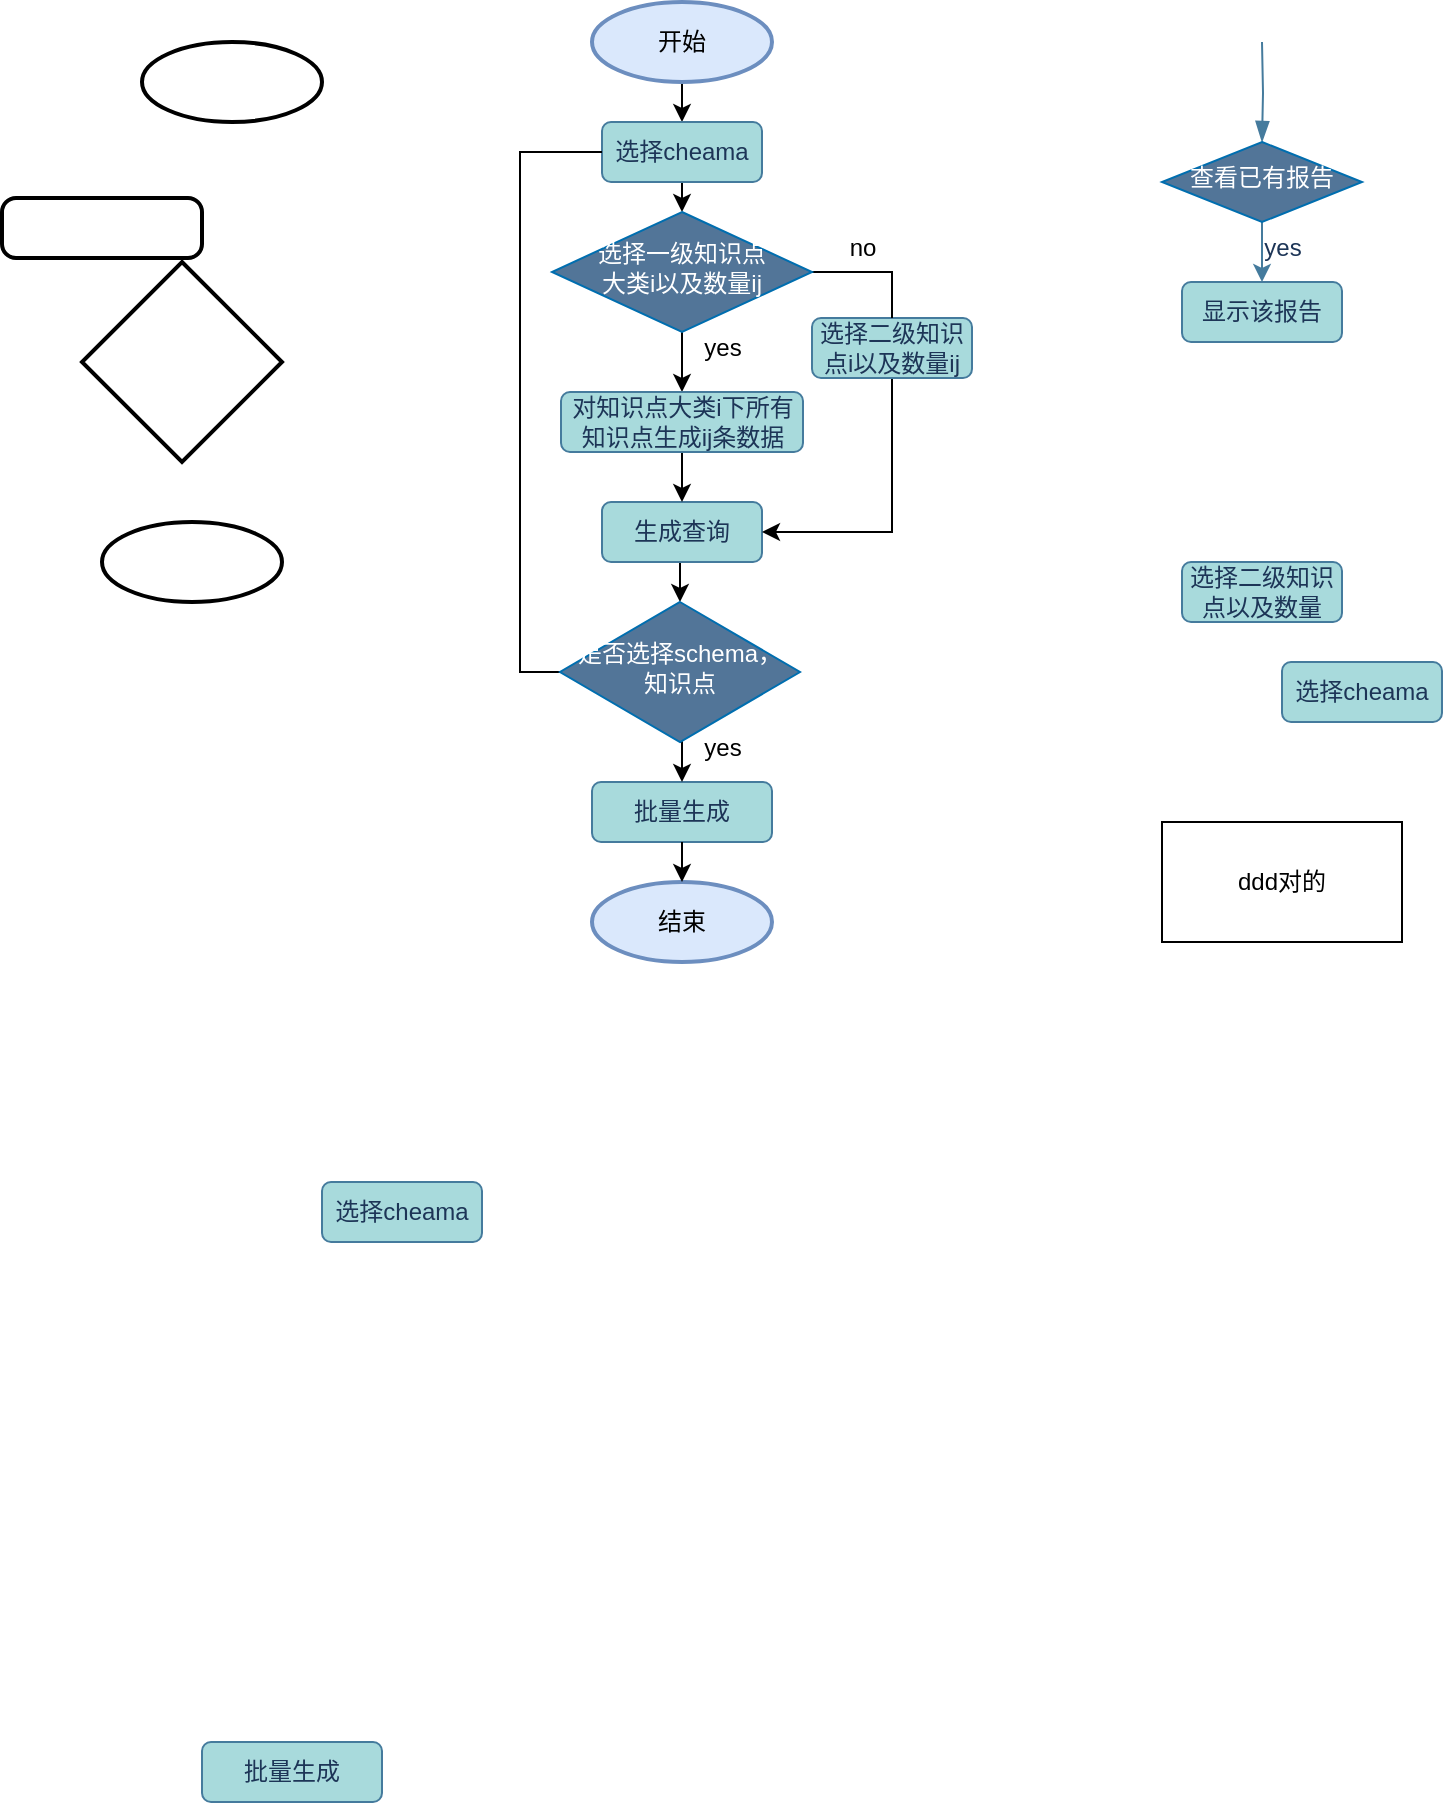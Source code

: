 <mxfile version="26.2.1">
  <diagram id="C5RBs43oDa-KdzZeNtuy" name="Page-1">
    <mxGraphModel dx="867" dy="539" grid="0" gridSize="10" guides="1" tooltips="1" connect="1" arrows="1" fold="1" page="1" pageScale="1" pageWidth="827" pageHeight="1169" math="0" shadow="0">
      <root>
        <mxCell id="WIyWlLk6GJQsqaUBKTNV-0" />
        <mxCell id="WIyWlLk6GJQsqaUBKTNV-1" parent="WIyWlLk6GJQsqaUBKTNV-0" />
        <mxCell id="_8PwzIx_y7-3H37tJzUT-0" value="" style="strokeWidth=2;html=1;shape=mxgraph.flowchart.start_1;whiteSpace=wrap;" vertex="1" parent="WIyWlLk6GJQsqaUBKTNV-1">
          <mxGeometry x="110" y="60" width="90" height="40" as="geometry" />
        </mxCell>
        <mxCell id="_8PwzIx_y7-3H37tJzUT-1" value="" style="strokeWidth=2;html=1;shape=mxgraph.flowchart.start_1;whiteSpace=wrap;" vertex="1" parent="WIyWlLk6GJQsqaUBKTNV-1">
          <mxGeometry x="90" y="300" width="90" height="40" as="geometry" />
        </mxCell>
        <mxCell id="_8PwzIx_y7-3H37tJzUT-2" value="" style="strokeWidth=2;html=1;shape=mxgraph.flowchart.decision;whiteSpace=wrap;" vertex="1" parent="WIyWlLk6GJQsqaUBKTNV-1">
          <mxGeometry x="80" y="170" width="100" height="100" as="geometry" />
        </mxCell>
        <mxCell id="_8PwzIx_y7-3H37tJzUT-3" value="" style="rounded=1;whiteSpace=wrap;html=1;absoluteArcSize=1;arcSize=14;strokeWidth=2;" vertex="1" parent="WIyWlLk6GJQsqaUBKTNV-1">
          <mxGeometry x="40" y="138" width="100" height="30" as="geometry" />
        </mxCell>
        <mxCell id="_8PwzIx_y7-3H37tJzUT-4" value="" style="rounded=0;html=1;jettySize=auto;orthogonalLoop=1;fontSize=11;endArrow=blockThin;endFill=1;endSize=8;strokeWidth=1;shadow=0;labelBackgroundColor=none;edgeStyle=orthogonalEdgeStyle;strokeColor=#457B9D;fontColor=default;" edge="1" parent="WIyWlLk6GJQsqaUBKTNV-1" target="_8PwzIx_y7-3H37tJzUT-6">
          <mxGeometry relative="1" as="geometry">
            <mxPoint x="670" y="60" as="sourcePoint" />
          </mxGeometry>
        </mxCell>
        <mxCell id="_8PwzIx_y7-3H37tJzUT-5" style="edgeStyle=orthogonalEdgeStyle;rounded=0;orthogonalLoop=1;jettySize=auto;html=1;exitX=0.5;exitY=1;exitDx=0;exitDy=0;entryX=0.5;entryY=0;entryDx=0;entryDy=0;labelBackgroundColor=none;strokeColor=#457B9D;fontColor=default;" edge="1" parent="WIyWlLk6GJQsqaUBKTNV-1" source="_8PwzIx_y7-3H37tJzUT-6" target="_8PwzIx_y7-3H37tJzUT-7">
          <mxGeometry relative="1" as="geometry" />
        </mxCell>
        <mxCell id="_8PwzIx_y7-3H37tJzUT-6" value="查看已有报告" style="rhombus;whiteSpace=wrap;html=1;shadow=0;fontFamily=Helvetica;fontSize=12;align=center;strokeWidth=1;spacing=6;spacingTop=-4;labelBackgroundColor=none;fillColor=light-dark(#527598, #2566a8);strokeColor=#006EAF;fontColor=#ffffff;verticalAlign=middle;" vertex="1" parent="WIyWlLk6GJQsqaUBKTNV-1">
          <mxGeometry x="620" y="110" width="100" height="40" as="geometry" />
        </mxCell>
        <mxCell id="_8PwzIx_y7-3H37tJzUT-7" value="显示该报告" style="rounded=1;whiteSpace=wrap;html=1;fontSize=12;glass=0;strokeWidth=1;shadow=0;labelBackgroundColor=none;fillColor=#A8DADC;strokeColor=#457B9D;fontColor=#1D3557;" vertex="1" parent="WIyWlLk6GJQsqaUBKTNV-1">
          <mxGeometry x="630" y="180" width="80" height="30" as="geometry" />
        </mxCell>
        <mxCell id="_8PwzIx_y7-3H37tJzUT-24" style="edgeStyle=orthogonalEdgeStyle;rounded=0;orthogonalLoop=1;jettySize=auto;html=1;exitX=0.5;exitY=1;exitDx=0;exitDy=0;exitPerimeter=0;entryX=0.5;entryY=0;entryDx=0;entryDy=0;" edge="1" parent="WIyWlLk6GJQsqaUBKTNV-1" source="_8PwzIx_y7-3H37tJzUT-8" target="_8PwzIx_y7-3H37tJzUT-11">
          <mxGeometry relative="1" as="geometry" />
        </mxCell>
        <mxCell id="_8PwzIx_y7-3H37tJzUT-8" value="开始" style="strokeWidth=2;html=1;shape=mxgraph.flowchart.start_2;whiteSpace=wrap;labelBackgroundColor=none;fillColor=#dae8fc;strokeColor=#6c8ebf;" vertex="1" parent="WIyWlLk6GJQsqaUBKTNV-1">
          <mxGeometry x="335" y="40" width="90" height="40" as="geometry" />
        </mxCell>
        <mxCell id="_8PwzIx_y7-3H37tJzUT-9" value="yes" style="text;html=1;align=center;verticalAlign=middle;resizable=0;points=[];autosize=1;strokeColor=none;fillColor=none;labelBackgroundColor=none;fontColor=#1D3557;" vertex="1" parent="WIyWlLk6GJQsqaUBKTNV-1">
          <mxGeometry x="660" y="148" width="40" height="30" as="geometry" />
        </mxCell>
        <mxCell id="_8PwzIx_y7-3H37tJzUT-25" style="edgeStyle=orthogonalEdgeStyle;rounded=0;orthogonalLoop=1;jettySize=auto;html=1;exitX=0.5;exitY=1;exitDx=0;exitDy=0;entryX=0.5;entryY=0;entryDx=0;entryDy=0;" edge="1" parent="WIyWlLk6GJQsqaUBKTNV-1" source="_8PwzIx_y7-3H37tJzUT-11" target="_8PwzIx_y7-3H37tJzUT-16">
          <mxGeometry relative="1" as="geometry" />
        </mxCell>
        <mxCell id="_8PwzIx_y7-3H37tJzUT-11" value="选择cheama" style="rounded=1;whiteSpace=wrap;html=1;fontSize=12;glass=0;strokeWidth=1;shadow=0;labelBackgroundColor=none;fillColor=#A8DADC;strokeColor=#457B9D;fontColor=#1D3557;" vertex="1" parent="WIyWlLk6GJQsqaUBKTNV-1">
          <mxGeometry x="340" y="100" width="80" height="30" as="geometry" />
        </mxCell>
        <mxCell id="_8PwzIx_y7-3H37tJzUT-12" value="批量生成" style="rounded=1;whiteSpace=wrap;html=1;fontSize=12;glass=0;strokeWidth=1;shadow=0;labelBackgroundColor=none;fillColor=#A8DADC;strokeColor=#457B9D;fontColor=#1D3557;" vertex="1" parent="WIyWlLk6GJQsqaUBKTNV-1">
          <mxGeometry x="335" y="430" width="90" height="30" as="geometry" />
        </mxCell>
        <mxCell id="_8PwzIx_y7-3H37tJzUT-13" value="选择cheama" style="rounded=1;whiteSpace=wrap;html=1;fontSize=12;glass=0;strokeWidth=1;shadow=0;labelBackgroundColor=none;fillColor=#A8DADC;strokeColor=#457B9D;fontColor=#1D3557;" vertex="1" parent="WIyWlLk6GJQsqaUBKTNV-1">
          <mxGeometry x="680" y="370" width="80" height="30" as="geometry" />
        </mxCell>
        <mxCell id="_8PwzIx_y7-3H37tJzUT-32" style="edgeStyle=orthogonalEdgeStyle;rounded=0;orthogonalLoop=1;jettySize=auto;html=1;exitX=0.5;exitY=1;exitDx=0;exitDy=0;entryX=0.5;entryY=0;entryDx=0;entryDy=0;" edge="1" parent="WIyWlLk6GJQsqaUBKTNV-1" source="_8PwzIx_y7-3H37tJzUT-14" target="_8PwzIx_y7-3H37tJzUT-20">
          <mxGeometry relative="1" as="geometry" />
        </mxCell>
        <mxCell id="_8PwzIx_y7-3H37tJzUT-14" value="生成查询" style="rounded=1;whiteSpace=wrap;html=1;fontSize=12;glass=0;strokeWidth=1;shadow=0;labelBackgroundColor=none;fillColor=#A8DADC;strokeColor=#457B9D;fontColor=#1D3557;" vertex="1" parent="WIyWlLk6GJQsqaUBKTNV-1">
          <mxGeometry x="340" y="290" width="80" height="30" as="geometry" />
        </mxCell>
        <mxCell id="_8PwzIx_y7-3H37tJzUT-36" style="edgeStyle=orthogonalEdgeStyle;rounded=0;orthogonalLoop=1;jettySize=auto;html=1;exitX=0.5;exitY=1;exitDx=0;exitDy=0;entryX=1;entryY=0.5;entryDx=0;entryDy=0;" edge="1" parent="WIyWlLk6GJQsqaUBKTNV-1" source="_8PwzIx_y7-3H37tJzUT-15" target="_8PwzIx_y7-3H37tJzUT-14">
          <mxGeometry relative="1" as="geometry" />
        </mxCell>
        <mxCell id="_8PwzIx_y7-3H37tJzUT-15" value="选择二级知识点i以及数量ij" style="rounded=1;whiteSpace=wrap;html=1;fontSize=12;glass=0;strokeWidth=1;shadow=0;labelBackgroundColor=none;fillColor=#A8DADC;strokeColor=#457B9D;fontColor=#1D3557;" vertex="1" parent="WIyWlLk6GJQsqaUBKTNV-1">
          <mxGeometry x="445" y="198" width="80" height="30" as="geometry" />
        </mxCell>
        <mxCell id="_8PwzIx_y7-3H37tJzUT-26" style="edgeStyle=orthogonalEdgeStyle;rounded=0;orthogonalLoop=1;jettySize=auto;html=1;exitX=0.5;exitY=1;exitDx=0;exitDy=0;entryX=0.5;entryY=0;entryDx=0;entryDy=0;" edge="1" parent="WIyWlLk6GJQsqaUBKTNV-1" source="_8PwzIx_y7-3H37tJzUT-16" target="_8PwzIx_y7-3H37tJzUT-18">
          <mxGeometry relative="1" as="geometry" />
        </mxCell>
        <mxCell id="_8PwzIx_y7-3H37tJzUT-28" style="edgeStyle=orthogonalEdgeStyle;rounded=0;orthogonalLoop=1;jettySize=auto;html=1;exitX=1;exitY=0.5;exitDx=0;exitDy=0;entryX=0.5;entryY=0;entryDx=0;entryDy=0;endArrow=none;startFill=0;" edge="1" parent="WIyWlLk6GJQsqaUBKTNV-1" source="_8PwzIx_y7-3H37tJzUT-16" target="_8PwzIx_y7-3H37tJzUT-15">
          <mxGeometry relative="1" as="geometry" />
        </mxCell>
        <mxCell id="_8PwzIx_y7-3H37tJzUT-16" value="&lt;span&gt;&lt;font style=&quot;color: rgb(255, 255, 255);&quot;&gt;选择一级知识点&lt;/font&gt;&lt;/span&gt;&lt;div&gt;&lt;span&gt;&lt;font style=&quot;color: rgb(255, 255, 255);&quot;&gt;大类i以及数量ij&lt;/font&gt;&lt;/span&gt;&lt;/div&gt;" style="rhombus;whiteSpace=wrap;html=1;shadow=0;fontFamily=Helvetica;fontSize=12;align=center;strokeWidth=1;spacing=6;spacingTop=-4;labelBackgroundColor=none;fillColor=light-dark(#527598, #2566a8);strokeColor=#006EAF;fontColor=#ffffff;verticalAlign=middle;" vertex="1" parent="WIyWlLk6GJQsqaUBKTNV-1">
          <mxGeometry x="315" y="145" width="130" height="60" as="geometry" />
        </mxCell>
        <mxCell id="_8PwzIx_y7-3H37tJzUT-17" value="选择二级知识点以及数量" style="rounded=1;whiteSpace=wrap;html=1;fontSize=12;glass=0;strokeWidth=1;shadow=0;labelBackgroundColor=none;fillColor=#A8DADC;strokeColor=#457B9D;fontColor=#1D3557;" vertex="1" parent="WIyWlLk6GJQsqaUBKTNV-1">
          <mxGeometry x="630" y="320" width="80" height="30" as="geometry" />
        </mxCell>
        <mxCell id="_8PwzIx_y7-3H37tJzUT-31" style="edgeStyle=orthogonalEdgeStyle;rounded=0;orthogonalLoop=1;jettySize=auto;html=1;exitX=0.5;exitY=1;exitDx=0;exitDy=0;" edge="1" parent="WIyWlLk6GJQsqaUBKTNV-1" source="_8PwzIx_y7-3H37tJzUT-18" target="_8PwzIx_y7-3H37tJzUT-14">
          <mxGeometry relative="1" as="geometry" />
        </mxCell>
        <mxCell id="_8PwzIx_y7-3H37tJzUT-18" value="对知识点大类i下所有知识点生成ij条数据" style="rounded=1;whiteSpace=wrap;html=1;fontSize=12;glass=0;strokeWidth=1;shadow=0;labelBackgroundColor=none;fillColor=#A8DADC;strokeColor=#457B9D;fontColor=#1D3557;" vertex="1" parent="WIyWlLk6GJQsqaUBKTNV-1">
          <mxGeometry x="319.5" y="235" width="121" height="30" as="geometry" />
        </mxCell>
        <mxCell id="_8PwzIx_y7-3H37tJzUT-19" value="选择cheama" style="rounded=1;whiteSpace=wrap;html=1;fontSize=12;glass=0;strokeWidth=1;shadow=0;labelBackgroundColor=none;fillColor=#A8DADC;strokeColor=#457B9D;fontColor=#1D3557;" vertex="1" parent="WIyWlLk6GJQsqaUBKTNV-1">
          <mxGeometry x="200" y="630" width="80" height="30" as="geometry" />
        </mxCell>
        <mxCell id="_8PwzIx_y7-3H37tJzUT-34" style="edgeStyle=orthogonalEdgeStyle;rounded=0;orthogonalLoop=1;jettySize=auto;html=1;exitX=0.5;exitY=1;exitDx=0;exitDy=0;entryX=0.5;entryY=0;entryDx=0;entryDy=0;" edge="1" parent="WIyWlLk6GJQsqaUBKTNV-1" source="_8PwzIx_y7-3H37tJzUT-20" target="_8PwzIx_y7-3H37tJzUT-12">
          <mxGeometry relative="1" as="geometry" />
        </mxCell>
        <mxCell id="_8PwzIx_y7-3H37tJzUT-38" style="edgeStyle=orthogonalEdgeStyle;rounded=0;orthogonalLoop=1;jettySize=auto;html=1;exitX=0;exitY=0.5;exitDx=0;exitDy=0;entryX=0;entryY=0.5;entryDx=0;entryDy=0;endArrow=none;startFill=0;" edge="1" parent="WIyWlLk6GJQsqaUBKTNV-1" source="_8PwzIx_y7-3H37tJzUT-20" target="_8PwzIx_y7-3H37tJzUT-11">
          <mxGeometry relative="1" as="geometry" />
        </mxCell>
        <mxCell id="_8PwzIx_y7-3H37tJzUT-20" value="是否选择schema，&lt;div&gt;知识点&lt;/div&gt;" style="rhombus;whiteSpace=wrap;html=1;shadow=0;fontFamily=Helvetica;fontSize=12;align=center;strokeWidth=1;spacing=6;spacingTop=-4;labelBackgroundColor=none;fillColor=light-dark(#527598, #2566a8);strokeColor=#006EAF;fontColor=#ffffff;verticalAlign=middle;" vertex="1" parent="WIyWlLk6GJQsqaUBKTNV-1">
          <mxGeometry x="319" y="340" width="120" height="70" as="geometry" />
        </mxCell>
        <mxCell id="_8PwzIx_y7-3H37tJzUT-21" value="ddd对的" style="whiteSpace=wrap;html=1;" vertex="1" parent="WIyWlLk6GJQsqaUBKTNV-1">
          <mxGeometry x="620" y="450" width="120" height="60" as="geometry" />
        </mxCell>
        <mxCell id="_8PwzIx_y7-3H37tJzUT-22" value="批量生成" style="rounded=1;whiteSpace=wrap;html=1;fontSize=12;glass=0;strokeWidth=1;shadow=0;labelBackgroundColor=none;fillColor=#A8DADC;strokeColor=#457B9D;fontColor=#1D3557;" vertex="1" parent="WIyWlLk6GJQsqaUBKTNV-1">
          <mxGeometry x="140" y="910" width="90" height="30" as="geometry" />
        </mxCell>
        <mxCell id="_8PwzIx_y7-3H37tJzUT-23" value="结束" style="strokeWidth=2;html=1;shape=mxgraph.flowchart.start_2;whiteSpace=wrap;labelBackgroundColor=none;fillColor=#dae8fc;strokeColor=#6c8ebf;" vertex="1" parent="WIyWlLk6GJQsqaUBKTNV-1">
          <mxGeometry x="335" y="480" width="90" height="40" as="geometry" />
        </mxCell>
        <mxCell id="_8PwzIx_y7-3H37tJzUT-27" value="yes" style="text;html=1;align=center;verticalAlign=middle;resizable=0;points=[];autosize=1;strokeColor=none;fillColor=none;" vertex="1" parent="WIyWlLk6GJQsqaUBKTNV-1">
          <mxGeometry x="380" y="198" width="40" height="30" as="geometry" />
        </mxCell>
        <mxCell id="_8PwzIx_y7-3H37tJzUT-29" value="no" style="text;html=1;align=center;verticalAlign=middle;resizable=0;points=[];autosize=1;strokeColor=none;fillColor=none;" vertex="1" parent="WIyWlLk6GJQsqaUBKTNV-1">
          <mxGeometry x="450" y="148" width="40" height="30" as="geometry" />
        </mxCell>
        <mxCell id="_8PwzIx_y7-3H37tJzUT-35" style="edgeStyle=orthogonalEdgeStyle;rounded=0;orthogonalLoop=1;jettySize=auto;html=1;exitX=0.5;exitY=1;exitDx=0;exitDy=0;entryX=0.5;entryY=0;entryDx=0;entryDy=0;entryPerimeter=0;" edge="1" parent="WIyWlLk6GJQsqaUBKTNV-1" source="_8PwzIx_y7-3H37tJzUT-12" target="_8PwzIx_y7-3H37tJzUT-23">
          <mxGeometry relative="1" as="geometry" />
        </mxCell>
        <mxCell id="_8PwzIx_y7-3H37tJzUT-37" value="yes" style="text;html=1;align=center;verticalAlign=middle;resizable=0;points=[];autosize=1;strokeColor=none;fillColor=none;" vertex="1" parent="WIyWlLk6GJQsqaUBKTNV-1">
          <mxGeometry x="380" y="398" width="40" height="30" as="geometry" />
        </mxCell>
      </root>
    </mxGraphModel>
  </diagram>
</mxfile>
